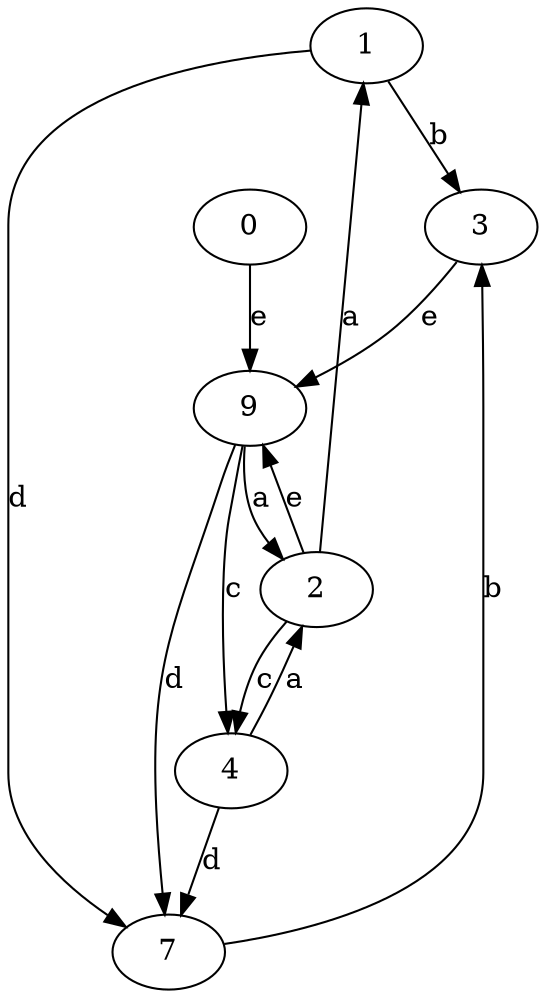 strict digraph  {
1;
2;
0;
3;
4;
7;
9;
1 -> 3  [label=b];
1 -> 7  [label=d];
2 -> 1  [label=a];
2 -> 4  [label=c];
2 -> 9  [label=e];
0 -> 9  [label=e];
3 -> 9  [label=e];
4 -> 2  [label=a];
4 -> 7  [label=d];
7 -> 3  [label=b];
9 -> 2  [label=a];
9 -> 4  [label=c];
9 -> 7  [label=d];
}
